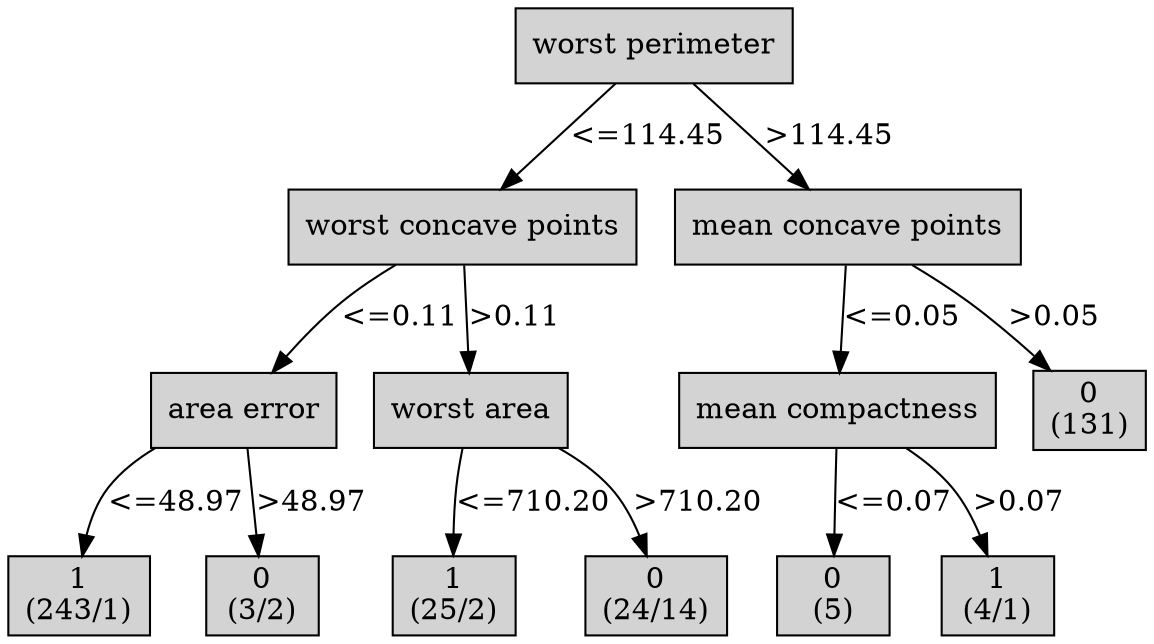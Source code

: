 digraph ID3_Tree {
"0" [shape=box, style=filled, label="worst perimeter
", weight=1]
"1" [shape=box, style=filled, label="worst concave points
", weight=2]
0 -> 1 [ label = "<=114.45"];
"2" [shape=box, style=filled, label="area error
", weight=3]
1 -> 2 [ label = "<=0.11"];
"3" [shape=box, style=filled, label="1
(243/1)
", weight=4]
2 -> 3 [ label = "<=48.97"];
"4" [shape=box, style=filled, label="0
(3/2)
", weight=4]
2 -> 4 [ label = ">48.97"];
"5" [shape=box, style=filled, label="worst area
", weight=3]
1 -> 5 [ label = ">0.11"];
"6" [shape=box, style=filled, label="1
(25/2)
", weight=4]
5 -> 6 [ label = "<=710.20"];
"7" [shape=box, style=filled, label="0
(24/14)
", weight=4]
5 -> 7 [ label = ">710.20"];
"8" [shape=box, style=filled, label="mean concave points
", weight=2]
0 -> 8 [ label = ">114.45"];
"9" [shape=box, style=filled, label="mean compactness
", weight=3]
8 -> 9 [ label = "<=0.05"];
"10" [shape=box, style=filled, label="0
(5)
", weight=4]
9 -> 10 [ label = "<=0.07"];
"11" [shape=box, style=filled, label="1
(4/1)
", weight=4]
9 -> 11 [ label = ">0.07"];
"12" [shape=box, style=filled, label="0
(131)
", weight=3]
8 -> 12 [ label = ">0.05"];
{rank=same; 0;};
{rank=same; 1;8;};
{rank=same; 2;5;9;12;};
{rank=same; 3;4;6;7;10;11;};
}
